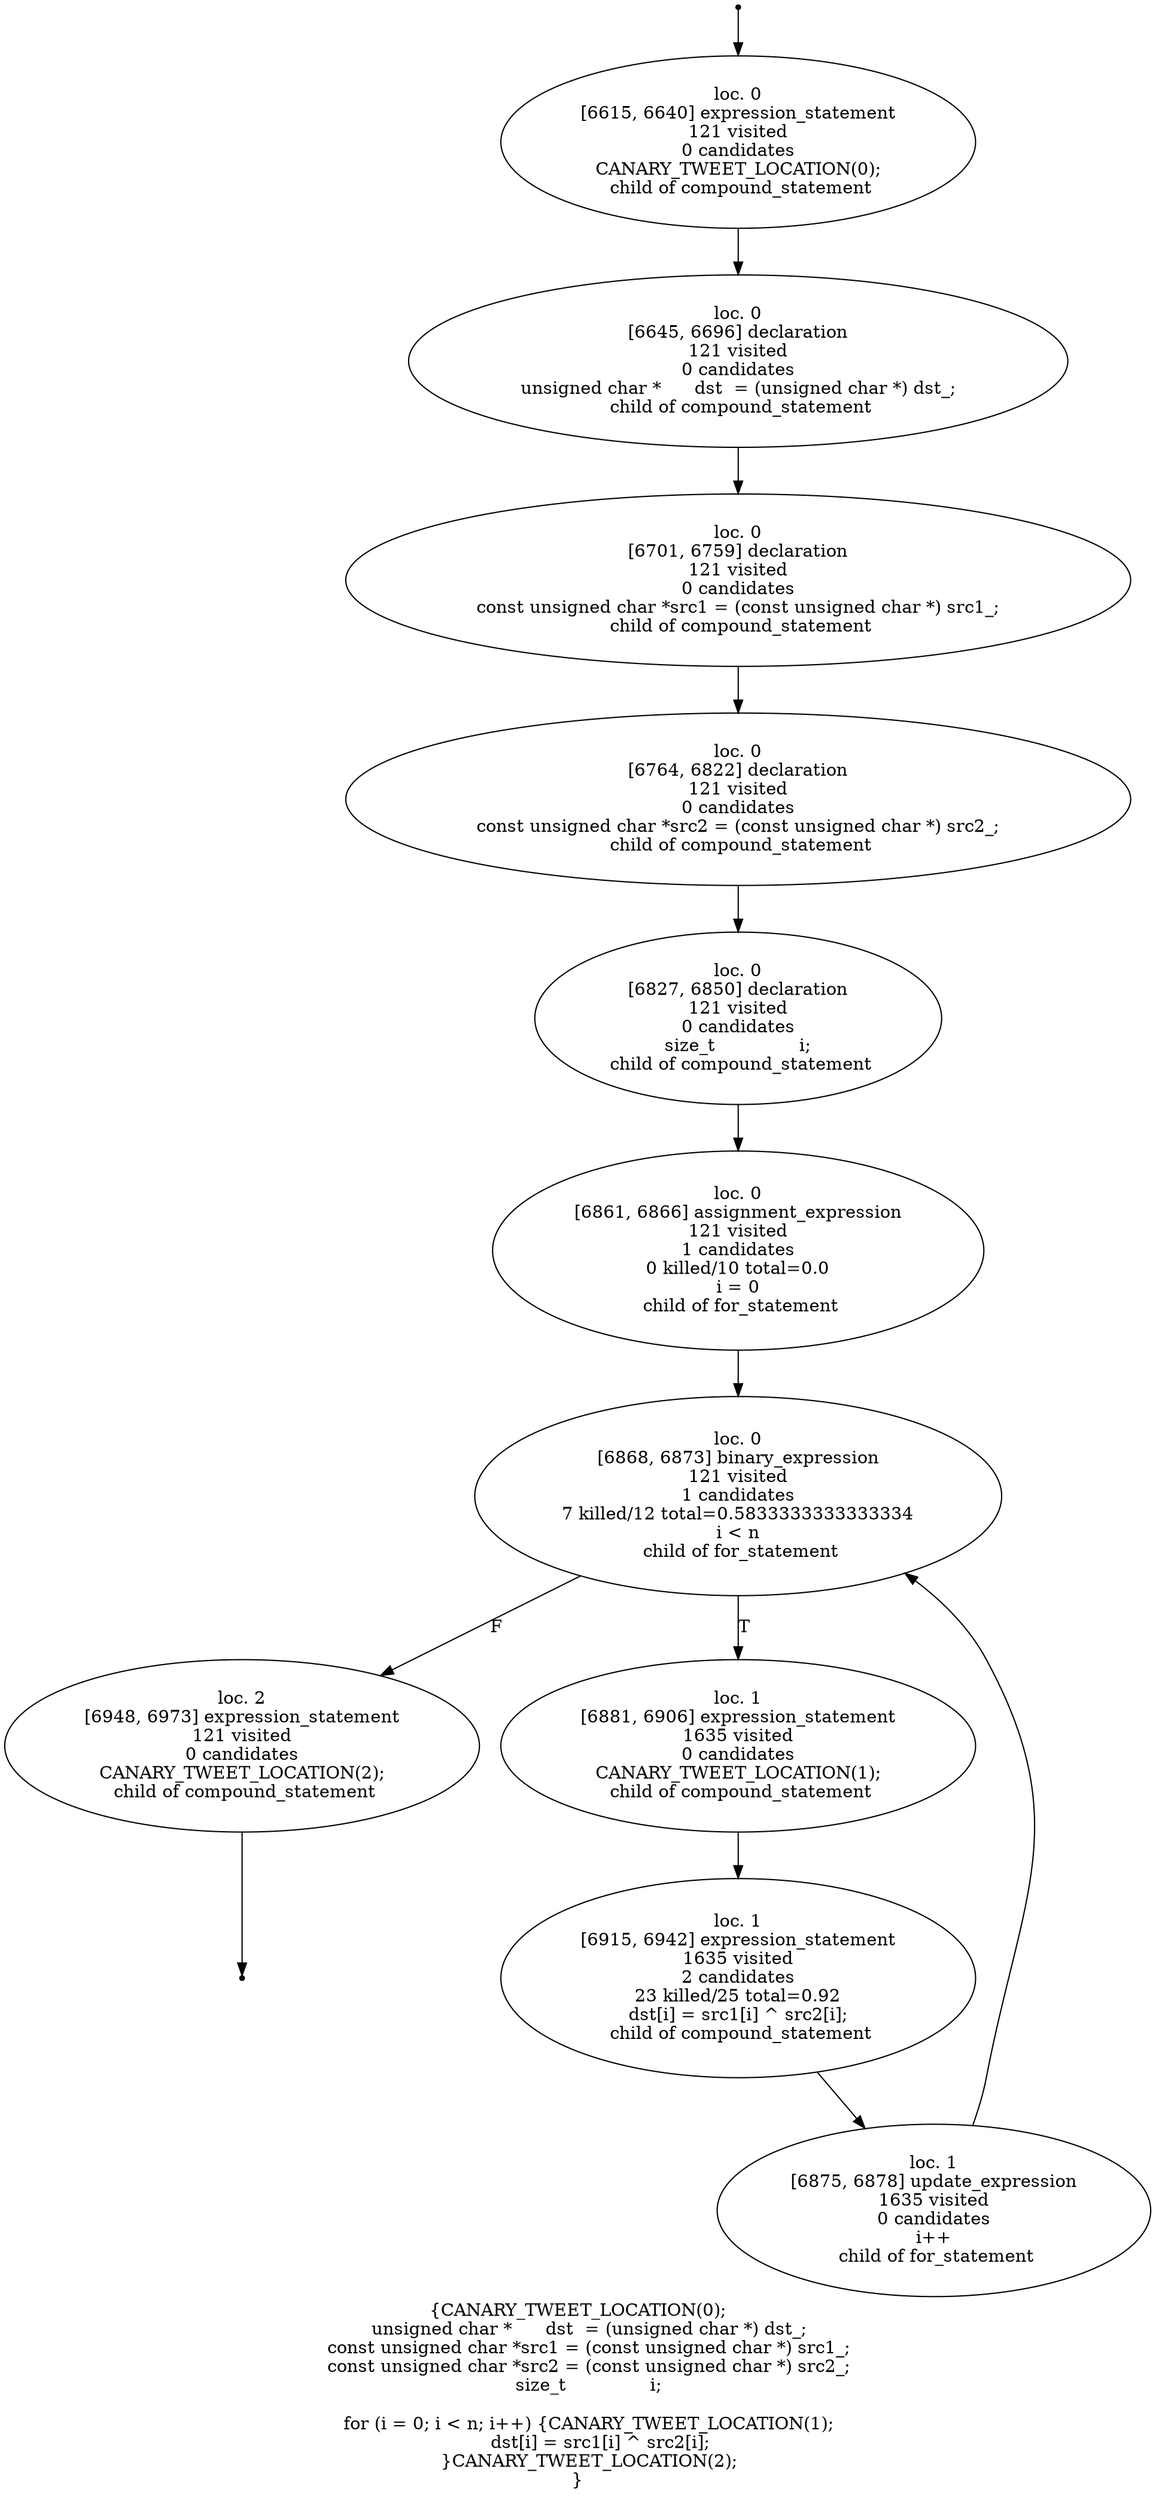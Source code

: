 digraph mem_xor2_localised_15 {
	initial [shape=point]
	initial -> "loc. 0
[6615, 6640] expression_statement
121 visited
0 candidates
 CANARY_TWEET_LOCATION(0); 
 child of compound_statement"
	final [shape=point]
	"loc. 2
[6948, 6973] expression_statement
121 visited
0 candidates
 CANARY_TWEET_LOCATION(2); 
 child of compound_statement" -> final
	"loc. 0
[6615, 6640] expression_statement
121 visited
0 candidates
 CANARY_TWEET_LOCATION(0); 
 child of compound_statement"
	"loc. 0
[6615, 6640] expression_statement
121 visited
0 candidates
 CANARY_TWEET_LOCATION(0); 
 child of compound_statement" -> "loc. 0
[6645, 6696] declaration
121 visited
0 candidates
 unsigned char *      dst  = (unsigned char *) dst_; 
 child of compound_statement"
	"loc. 0
[6645, 6696] declaration
121 visited
0 candidates
 unsigned char *      dst  = (unsigned char *) dst_; 
 child of compound_statement"
	"loc. 0
[6645, 6696] declaration
121 visited
0 candidates
 unsigned char *      dst  = (unsigned char *) dst_; 
 child of compound_statement" -> "loc. 0
[6701, 6759] declaration
121 visited
0 candidates
 const unsigned char *src1 = (const unsigned char *) src1_; 
 child of compound_statement"
	"loc. 0
[6701, 6759] declaration
121 visited
0 candidates
 const unsigned char *src1 = (const unsigned char *) src1_; 
 child of compound_statement"
	"loc. 0
[6701, 6759] declaration
121 visited
0 candidates
 const unsigned char *src1 = (const unsigned char *) src1_; 
 child of compound_statement" -> "loc. 0
[6764, 6822] declaration
121 visited
0 candidates
 const unsigned char *src2 = (const unsigned char *) src2_; 
 child of compound_statement"
	"loc. 0
[6764, 6822] declaration
121 visited
0 candidates
 const unsigned char *src2 = (const unsigned char *) src2_; 
 child of compound_statement"
	"loc. 0
[6764, 6822] declaration
121 visited
0 candidates
 const unsigned char *src2 = (const unsigned char *) src2_; 
 child of compound_statement" -> "loc. 0
[6827, 6850] declaration
121 visited
0 candidates
 size_t               i; 
 child of compound_statement"
	"loc. 0
[6827, 6850] declaration
121 visited
0 candidates
 size_t               i; 
 child of compound_statement"
	"loc. 0
[6827, 6850] declaration
121 visited
0 candidates
 size_t               i; 
 child of compound_statement" -> "loc. 0
[6861, 6866] assignment_expression
121 visited
1 candidates
0 killed/10 total=0.0
 i = 0 
 child of for_statement"
	"loc. 0
[6861, 6866] assignment_expression
121 visited
1 candidates
0 killed/10 total=0.0
 i = 0 
 child of for_statement"
	"loc. 0
[6861, 6866] assignment_expression
121 visited
1 candidates
0 killed/10 total=0.0
 i = 0 
 child of for_statement" -> "loc. 0
[6868, 6873] binary_expression
121 visited
1 candidates
7 killed/12 total=0.5833333333333334
 i < n 
 child of for_statement"
	"loc. 0
[6868, 6873] binary_expression
121 visited
1 candidates
7 killed/12 total=0.5833333333333334
 i < n 
 child of for_statement"
	"loc. 0
[6868, 6873] binary_expression
121 visited
1 candidates
7 killed/12 total=0.5833333333333334
 i < n 
 child of for_statement" -> "loc. 1
[6881, 6906] expression_statement
1635 visited
0 candidates
 CANARY_TWEET_LOCATION(1); 
 child of compound_statement" [label=T]
	"loc. 0
[6868, 6873] binary_expression
121 visited
1 candidates
7 killed/12 total=0.5833333333333334
 i < n 
 child of for_statement" -> "loc. 2
[6948, 6973] expression_statement
121 visited
0 candidates
 CANARY_TWEET_LOCATION(2); 
 child of compound_statement" [label=F]
	"loc. 1
[6881, 6906] expression_statement
1635 visited
0 candidates
 CANARY_TWEET_LOCATION(1); 
 child of compound_statement"
	"loc. 1
[6881, 6906] expression_statement
1635 visited
0 candidates
 CANARY_TWEET_LOCATION(1); 
 child of compound_statement" -> "loc. 1
[6915, 6942] expression_statement
1635 visited
2 candidates
23 killed/25 total=0.92
 dst[i] = src1[i] ^ src2[i]; 
 child of compound_statement"
	"loc. 2
[6948, 6973] expression_statement
121 visited
0 candidates
 CANARY_TWEET_LOCATION(2); 
 child of compound_statement"
	"loc. 1
[6875, 6878] update_expression
1635 visited
0 candidates
 i++ 
 child of for_statement"
	"loc. 1
[6875, 6878] update_expression
1635 visited
0 candidates
 i++ 
 child of for_statement" -> "loc. 0
[6868, 6873] binary_expression
121 visited
1 candidates
7 killed/12 total=0.5833333333333334
 i < n 
 child of for_statement"
	"loc. 1
[6915, 6942] expression_statement
1635 visited
2 candidates
23 killed/25 total=0.92
 dst[i] = src1[i] ^ src2[i]; 
 child of compound_statement"
	"loc. 1
[6915, 6942] expression_statement
1635 visited
2 candidates
23 killed/25 total=0.92
 dst[i] = src1[i] ^ src2[i]; 
 child of compound_statement" -> "loc. 1
[6875, 6878] update_expression
1635 visited
0 candidates
 i++ 
 child of for_statement"
	label="{CANARY_TWEET_LOCATION(0);
    unsigned char *      dst  = (unsigned char *) dst_;
    const unsigned char *src1 = (const unsigned char *) src1_;
    const unsigned char *src2 = (const unsigned char *) src2_;
    size_t               i;

    for (i = 0; i < n; i++) {CANARY_TWEET_LOCATION(1);
        dst[i] = src1[i] ^ src2[i];
    }CANARY_TWEET_LOCATION(2);
}"
}
